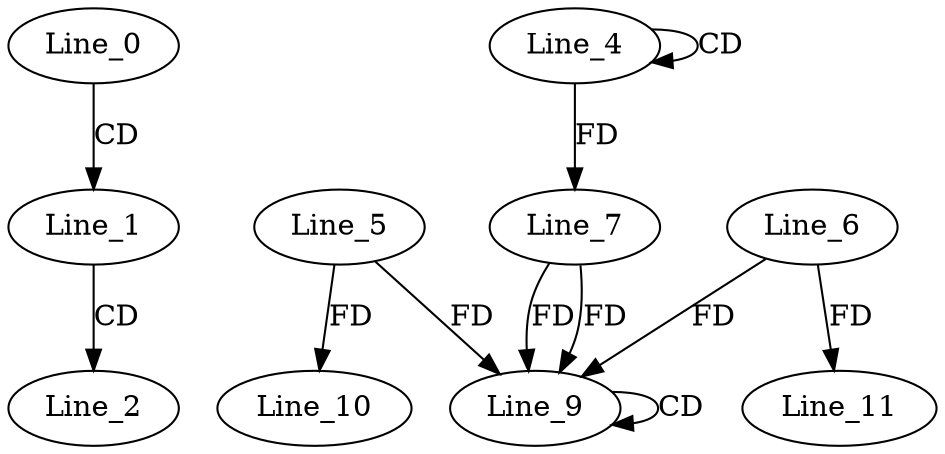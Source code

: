 digraph G {
  Line_0;
  Line_1;
  Line_2;
  Line_4;
  Line_4;
  Line_7;
  Line_5;
  Line_9;
  Line_7;
  Line_9;
  Line_9;
  Line_6;
  Line_10;
  Line_11;
  Line_0 -> Line_1 [ label="CD" ];
  Line_1 -> Line_2 [ label="CD" ];
  Line_4 -> Line_4 [ label="CD" ];
  Line_4 -> Line_7 [ label="FD" ];
  Line_5 -> Line_9 [ label="FD" ];
  Line_7 -> Line_9 [ label="FD" ];
  Line_9 -> Line_9 [ label="CD" ];
  Line_6 -> Line_9 [ label="FD" ];
  Line_7 -> Line_9 [ label="FD" ];
  Line_5 -> Line_10 [ label="FD" ];
  Line_6 -> Line_11 [ label="FD" ];
}
